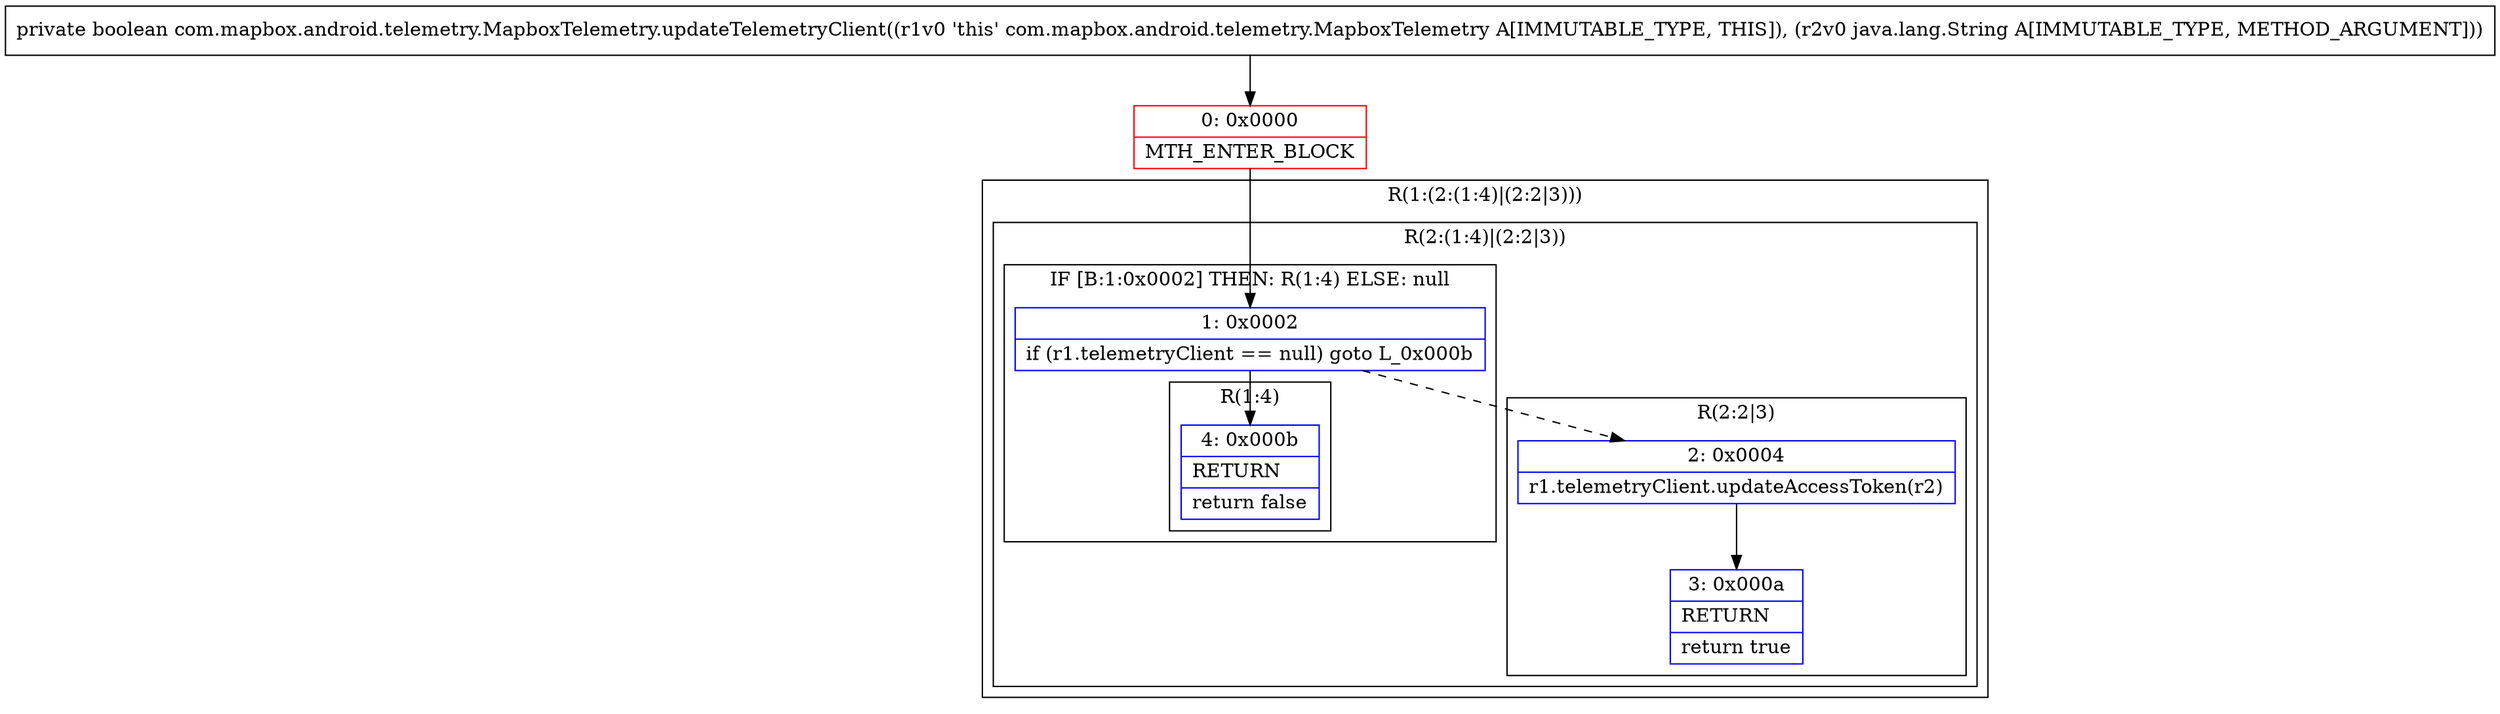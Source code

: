 digraph "CFG forcom.mapbox.android.telemetry.MapboxTelemetry.updateTelemetryClient(Ljava\/lang\/String;)Z" {
subgraph cluster_Region_863533797 {
label = "R(1:(2:(1:4)|(2:2|3)))";
node [shape=record,color=blue];
subgraph cluster_Region_826283135 {
label = "R(2:(1:4)|(2:2|3))";
node [shape=record,color=blue];
subgraph cluster_IfRegion_1581040734 {
label = "IF [B:1:0x0002] THEN: R(1:4) ELSE: null";
node [shape=record,color=blue];
Node_1 [shape=record,label="{1\:\ 0x0002|if (r1.telemetryClient == null) goto L_0x000b\l}"];
subgraph cluster_Region_683988032 {
label = "R(1:4)";
node [shape=record,color=blue];
Node_4 [shape=record,label="{4\:\ 0x000b|RETURN\l|return false\l}"];
}
}
subgraph cluster_Region_1486564591 {
label = "R(2:2|3)";
node [shape=record,color=blue];
Node_2 [shape=record,label="{2\:\ 0x0004|r1.telemetryClient.updateAccessToken(r2)\l}"];
Node_3 [shape=record,label="{3\:\ 0x000a|RETURN\l|return true\l}"];
}
}
}
Node_0 [shape=record,color=red,label="{0\:\ 0x0000|MTH_ENTER_BLOCK\l}"];
MethodNode[shape=record,label="{private boolean com.mapbox.android.telemetry.MapboxTelemetry.updateTelemetryClient((r1v0 'this' com.mapbox.android.telemetry.MapboxTelemetry A[IMMUTABLE_TYPE, THIS]), (r2v0 java.lang.String A[IMMUTABLE_TYPE, METHOD_ARGUMENT])) }"];
MethodNode -> Node_0;
Node_1 -> Node_2[style=dashed];
Node_1 -> Node_4;
Node_2 -> Node_3;
Node_0 -> Node_1;
}

